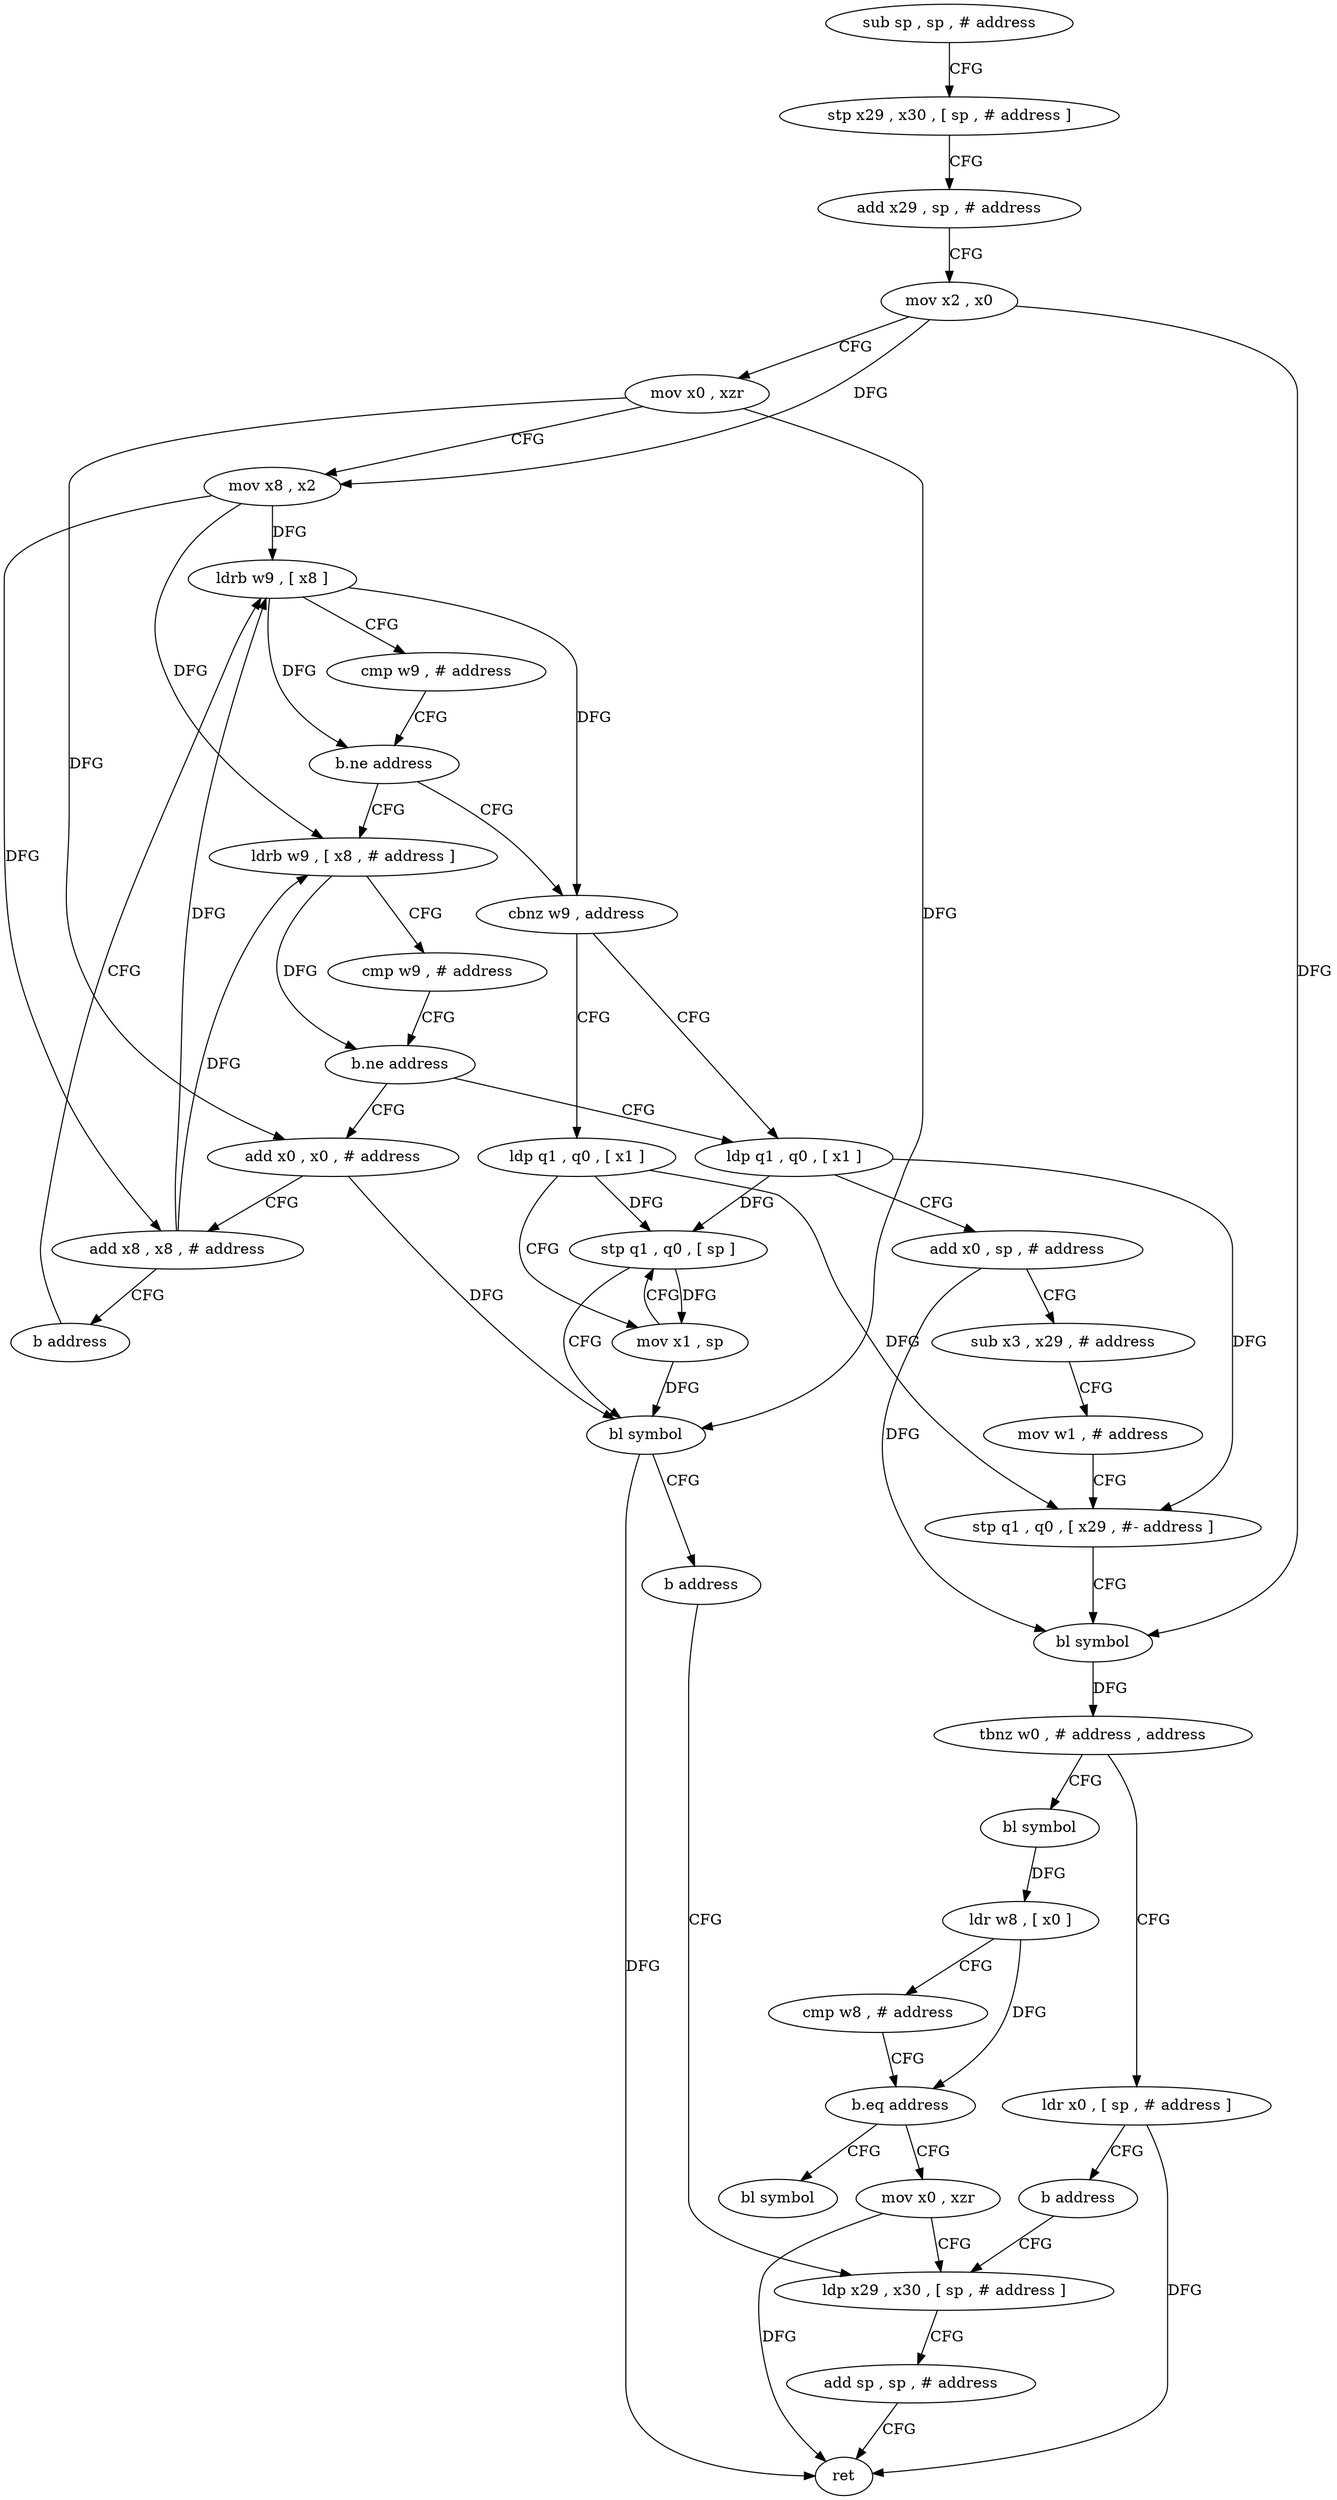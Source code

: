 digraph "func" {
"4216232" [label = "sub sp , sp , # address" ]
"4216236" [label = "stp x29 , x30 , [ sp , # address ]" ]
"4216240" [label = "add x29 , sp , # address" ]
"4216244" [label = "mov x2 , x0" ]
"4216248" [label = "mov x0 , xzr" ]
"4216252" [label = "mov x8 , x2" ]
"4216256" [label = "ldrb w9 , [ x8 ]" ]
"4216292" [label = "cbnz w9 , address" ]
"4216316" [label = "ldp q1 , q0 , [ x1 ]" ]
"4216296" [label = "ldp q1 , q0 , [ x1 ]" ]
"4216268" [label = "ldrb w9 , [ x8 , # address ]" ]
"4216272" [label = "cmp w9 , # address" ]
"4216276" [label = "b.ne address" ]
"4216280" [label = "add x0 , x0 , # address" ]
"4216320" [label = "add x0 , sp , # address" ]
"4216324" [label = "sub x3 , x29 , # address" ]
"4216328" [label = "mov w1 , # address" ]
"4216332" [label = "stp q1 , q0 , [ x29 , #- address ]" ]
"4216336" [label = "bl symbol" ]
"4216340" [label = "tbnz w0 , # address , address" ]
"4216352" [label = "bl symbol" ]
"4216344" [label = "ldr x0 , [ sp , # address ]" ]
"4216300" [label = "mov x1 , sp" ]
"4216304" [label = "stp q1 , q0 , [ sp ]" ]
"4216308" [label = "bl symbol" ]
"4216312" [label = "b address" ]
"4216372" [label = "ldp x29 , x30 , [ sp , # address ]" ]
"4216284" [label = "add x8 , x8 , # address" ]
"4216288" [label = "b address" ]
"4216356" [label = "ldr w8 , [ x0 ]" ]
"4216360" [label = "cmp w8 , # address" ]
"4216364" [label = "b.eq address" ]
"4216384" [label = "bl symbol" ]
"4216368" [label = "mov x0 , xzr" ]
"4216348" [label = "b address" ]
"4216376" [label = "add sp , sp , # address" ]
"4216380" [label = "ret" ]
"4216260" [label = "cmp w9 , # address" ]
"4216264" [label = "b.ne address" ]
"4216232" -> "4216236" [ label = "CFG" ]
"4216236" -> "4216240" [ label = "CFG" ]
"4216240" -> "4216244" [ label = "CFG" ]
"4216244" -> "4216248" [ label = "CFG" ]
"4216244" -> "4216252" [ label = "DFG" ]
"4216244" -> "4216336" [ label = "DFG" ]
"4216248" -> "4216252" [ label = "CFG" ]
"4216248" -> "4216308" [ label = "DFG" ]
"4216248" -> "4216280" [ label = "DFG" ]
"4216252" -> "4216256" [ label = "DFG" ]
"4216252" -> "4216268" [ label = "DFG" ]
"4216252" -> "4216284" [ label = "DFG" ]
"4216256" -> "4216260" [ label = "CFG" ]
"4216256" -> "4216264" [ label = "DFG" ]
"4216256" -> "4216292" [ label = "DFG" ]
"4216292" -> "4216316" [ label = "CFG" ]
"4216292" -> "4216296" [ label = "CFG" ]
"4216316" -> "4216320" [ label = "CFG" ]
"4216316" -> "4216332" [ label = "DFG" ]
"4216316" -> "4216304" [ label = "DFG" ]
"4216296" -> "4216300" [ label = "CFG" ]
"4216296" -> "4216332" [ label = "DFG" ]
"4216296" -> "4216304" [ label = "DFG" ]
"4216268" -> "4216272" [ label = "CFG" ]
"4216268" -> "4216276" [ label = "DFG" ]
"4216272" -> "4216276" [ label = "CFG" ]
"4216276" -> "4216316" [ label = "CFG" ]
"4216276" -> "4216280" [ label = "CFG" ]
"4216280" -> "4216284" [ label = "CFG" ]
"4216280" -> "4216308" [ label = "DFG" ]
"4216320" -> "4216324" [ label = "CFG" ]
"4216320" -> "4216336" [ label = "DFG" ]
"4216324" -> "4216328" [ label = "CFG" ]
"4216328" -> "4216332" [ label = "CFG" ]
"4216332" -> "4216336" [ label = "CFG" ]
"4216336" -> "4216340" [ label = "DFG" ]
"4216340" -> "4216352" [ label = "CFG" ]
"4216340" -> "4216344" [ label = "CFG" ]
"4216352" -> "4216356" [ label = "DFG" ]
"4216344" -> "4216348" [ label = "CFG" ]
"4216344" -> "4216380" [ label = "DFG" ]
"4216300" -> "4216304" [ label = "CFG" ]
"4216300" -> "4216308" [ label = "DFG" ]
"4216304" -> "4216308" [ label = "CFG" ]
"4216304" -> "4216300" [ label = "DFG" ]
"4216308" -> "4216312" [ label = "CFG" ]
"4216308" -> "4216380" [ label = "DFG" ]
"4216312" -> "4216372" [ label = "CFG" ]
"4216372" -> "4216376" [ label = "CFG" ]
"4216284" -> "4216288" [ label = "CFG" ]
"4216284" -> "4216256" [ label = "DFG" ]
"4216284" -> "4216268" [ label = "DFG" ]
"4216288" -> "4216256" [ label = "CFG" ]
"4216356" -> "4216360" [ label = "CFG" ]
"4216356" -> "4216364" [ label = "DFG" ]
"4216360" -> "4216364" [ label = "CFG" ]
"4216364" -> "4216384" [ label = "CFG" ]
"4216364" -> "4216368" [ label = "CFG" ]
"4216368" -> "4216372" [ label = "CFG" ]
"4216368" -> "4216380" [ label = "DFG" ]
"4216348" -> "4216372" [ label = "CFG" ]
"4216376" -> "4216380" [ label = "CFG" ]
"4216260" -> "4216264" [ label = "CFG" ]
"4216264" -> "4216292" [ label = "CFG" ]
"4216264" -> "4216268" [ label = "CFG" ]
}
